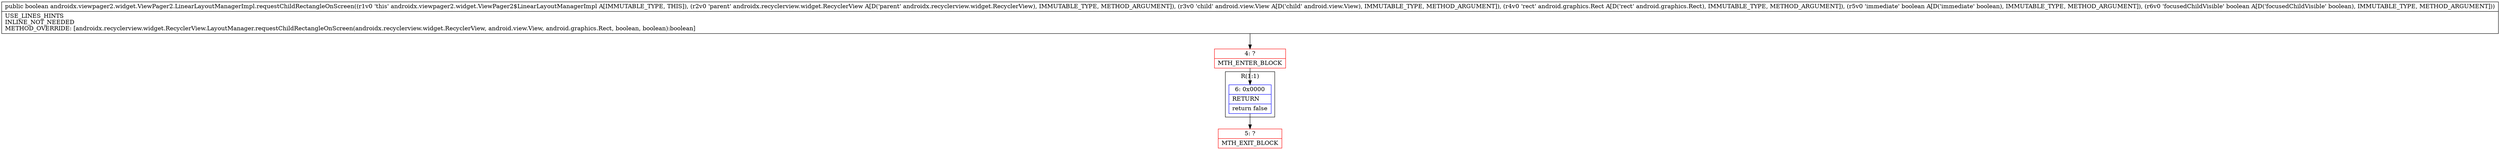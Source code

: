 digraph "CFG forandroidx.viewpager2.widget.ViewPager2.LinearLayoutManagerImpl.requestChildRectangleOnScreen(Landroidx\/recyclerview\/widget\/RecyclerView;Landroid\/view\/View;Landroid\/graphics\/Rect;ZZ)Z" {
subgraph cluster_Region_1475021549 {
label = "R(1:1)";
node [shape=record,color=blue];
Node_6 [shape=record,label="{6\:\ 0x0000|RETURN\l|return false\l}"];
}
Node_4 [shape=record,color=red,label="{4\:\ ?|MTH_ENTER_BLOCK\l}"];
Node_5 [shape=record,color=red,label="{5\:\ ?|MTH_EXIT_BLOCK\l}"];
MethodNode[shape=record,label="{public boolean androidx.viewpager2.widget.ViewPager2.LinearLayoutManagerImpl.requestChildRectangleOnScreen((r1v0 'this' androidx.viewpager2.widget.ViewPager2$LinearLayoutManagerImpl A[IMMUTABLE_TYPE, THIS]), (r2v0 'parent' androidx.recyclerview.widget.RecyclerView A[D('parent' androidx.recyclerview.widget.RecyclerView), IMMUTABLE_TYPE, METHOD_ARGUMENT]), (r3v0 'child' android.view.View A[D('child' android.view.View), IMMUTABLE_TYPE, METHOD_ARGUMENT]), (r4v0 'rect' android.graphics.Rect A[D('rect' android.graphics.Rect), IMMUTABLE_TYPE, METHOD_ARGUMENT]), (r5v0 'immediate' boolean A[D('immediate' boolean), IMMUTABLE_TYPE, METHOD_ARGUMENT]), (r6v0 'focusedChildVisible' boolean A[D('focusedChildVisible' boolean), IMMUTABLE_TYPE, METHOD_ARGUMENT]))  | USE_LINES_HINTS\lINLINE_NOT_NEEDED\lMETHOD_OVERRIDE: [androidx.recyclerview.widget.RecyclerView.LayoutManager.requestChildRectangleOnScreen(androidx.recyclerview.widget.RecyclerView, android.view.View, android.graphics.Rect, boolean, boolean):boolean]\l}"];
MethodNode -> Node_4;Node_6 -> Node_5;
Node_4 -> Node_6;
}

